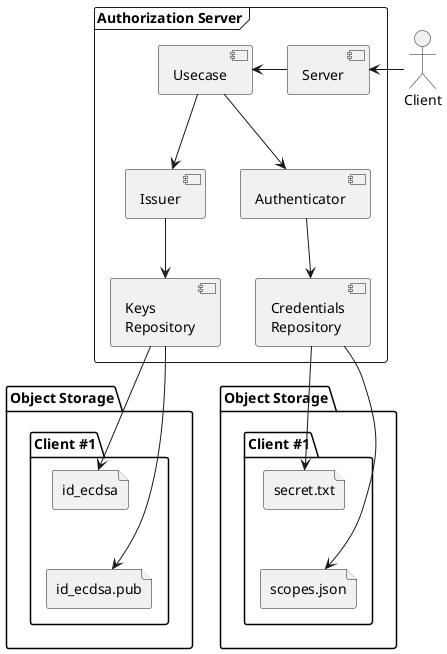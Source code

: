 @startuml

actor Client as cli

folder "Object Storage" as keys {
  folder "Client #1" as c1k {
    file "id_ecdsa"     as pvk
    file "id_ecdsa.pub" as pbk

  }
}

folder "Object Storage" as creds {
  folder "Client #1" as c1c {
    file "secret.txt" as cls
    file "scopes.json" as scp
  }
}

frame "Authorization Server" {
  component Server         as srvimpl
  component Authenticator  as autimpl
  component Issuer         as issimpl
  component Usecase        as ucimpl

  component "Keys\nRepository"        as keysimpl
  component "Credentials\nRepository" as credimpl


  cli -left-> srvimpl
  srvimpl -left-> ucimpl
  
  ucimpl --> autimpl
  ucimpl --> issimpl
}

issimpl --> keysimpl
autimpl --> credimpl

keysimpl --> pvk
keysimpl --> pbk
credimpl --> cls
credimpl --> scp

pvk -[#transparent]-> pbk
cls -[#transparent]-> scp

@enduml